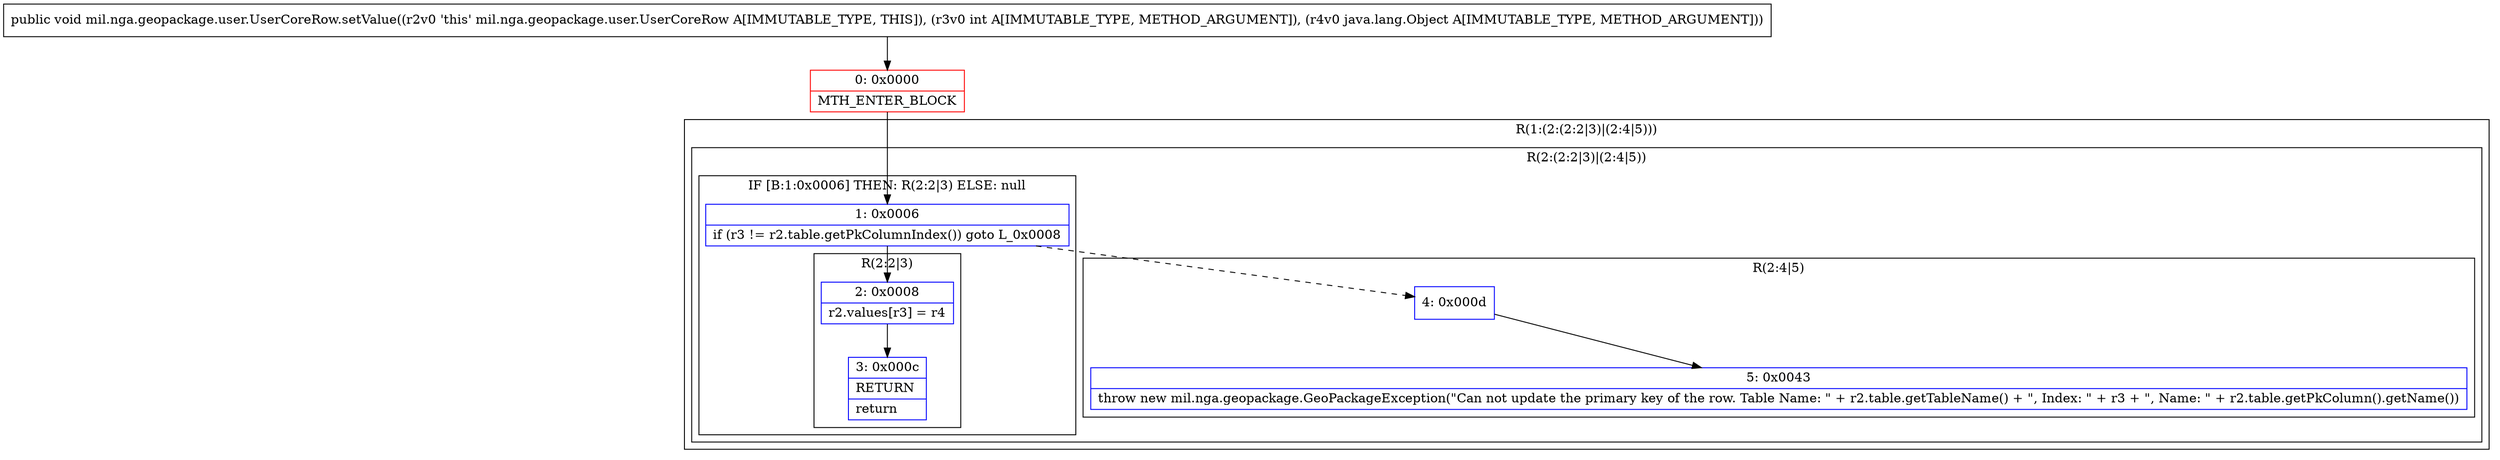 digraph "CFG formil.nga.geopackage.user.UserCoreRow.setValue(ILjava\/lang\/Object;)V" {
subgraph cluster_Region_773317302 {
label = "R(1:(2:(2:2|3)|(2:4|5)))";
node [shape=record,color=blue];
subgraph cluster_Region_2923196 {
label = "R(2:(2:2|3)|(2:4|5))";
node [shape=record,color=blue];
subgraph cluster_IfRegion_690730386 {
label = "IF [B:1:0x0006] THEN: R(2:2|3) ELSE: null";
node [shape=record,color=blue];
Node_1 [shape=record,label="{1\:\ 0x0006|if (r3 != r2.table.getPkColumnIndex()) goto L_0x0008\l}"];
subgraph cluster_Region_1666050489 {
label = "R(2:2|3)";
node [shape=record,color=blue];
Node_2 [shape=record,label="{2\:\ 0x0008|r2.values[r3] = r4\l}"];
Node_3 [shape=record,label="{3\:\ 0x000c|RETURN\l|return\l}"];
}
}
subgraph cluster_Region_1927193908 {
label = "R(2:4|5)";
node [shape=record,color=blue];
Node_4 [shape=record,label="{4\:\ 0x000d}"];
Node_5 [shape=record,label="{5\:\ 0x0043|throw new mil.nga.geopackage.GeoPackageException(\"Can not update the primary key of the row. Table Name: \" + r2.table.getTableName() + \", Index: \" + r3 + \", Name: \" + r2.table.getPkColumn().getName())\l}"];
}
}
}
Node_0 [shape=record,color=red,label="{0\:\ 0x0000|MTH_ENTER_BLOCK\l}"];
MethodNode[shape=record,label="{public void mil.nga.geopackage.user.UserCoreRow.setValue((r2v0 'this' mil.nga.geopackage.user.UserCoreRow A[IMMUTABLE_TYPE, THIS]), (r3v0 int A[IMMUTABLE_TYPE, METHOD_ARGUMENT]), (r4v0 java.lang.Object A[IMMUTABLE_TYPE, METHOD_ARGUMENT])) }"];
MethodNode -> Node_0;
Node_1 -> Node_2;
Node_1 -> Node_4[style=dashed];
Node_2 -> Node_3;
Node_4 -> Node_5;
Node_0 -> Node_1;
}

